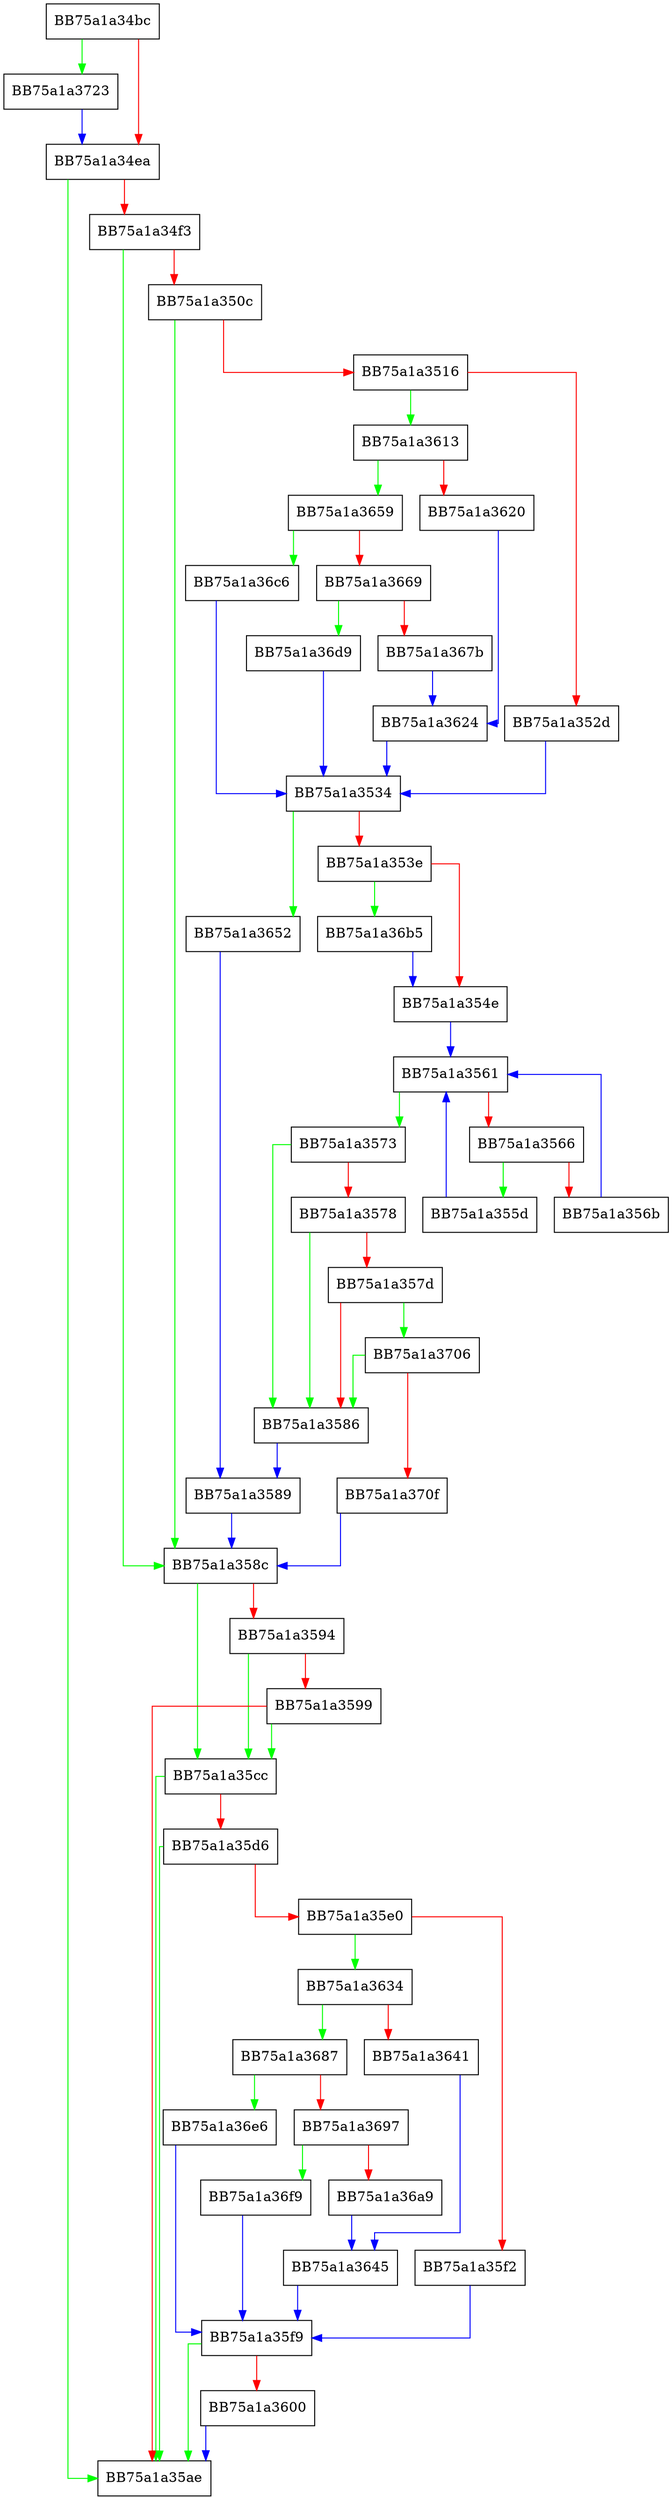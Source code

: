 digraph get_threat_name {
  node [shape="box"];
  graph [splines=ortho];
  BB75a1a34bc -> BB75a1a3723 [color="green"];
  BB75a1a34bc -> BB75a1a34ea [color="red"];
  BB75a1a34ea -> BB75a1a35ae [color="green"];
  BB75a1a34ea -> BB75a1a34f3 [color="red"];
  BB75a1a34f3 -> BB75a1a358c [color="green"];
  BB75a1a34f3 -> BB75a1a350c [color="red"];
  BB75a1a350c -> BB75a1a358c [color="green"];
  BB75a1a350c -> BB75a1a3516 [color="red"];
  BB75a1a3516 -> BB75a1a3613 [color="green"];
  BB75a1a3516 -> BB75a1a352d [color="red"];
  BB75a1a352d -> BB75a1a3534 [color="blue"];
  BB75a1a3534 -> BB75a1a3652 [color="green"];
  BB75a1a3534 -> BB75a1a353e [color="red"];
  BB75a1a353e -> BB75a1a36b5 [color="green"];
  BB75a1a353e -> BB75a1a354e [color="red"];
  BB75a1a354e -> BB75a1a3561 [color="blue"];
  BB75a1a355d -> BB75a1a3561 [color="blue"];
  BB75a1a3561 -> BB75a1a3573 [color="green"];
  BB75a1a3561 -> BB75a1a3566 [color="red"];
  BB75a1a3566 -> BB75a1a355d [color="green"];
  BB75a1a3566 -> BB75a1a356b [color="red"];
  BB75a1a356b -> BB75a1a3561 [color="blue"];
  BB75a1a3573 -> BB75a1a3586 [color="green"];
  BB75a1a3573 -> BB75a1a3578 [color="red"];
  BB75a1a3578 -> BB75a1a3586 [color="green"];
  BB75a1a3578 -> BB75a1a357d [color="red"];
  BB75a1a357d -> BB75a1a3706 [color="green"];
  BB75a1a357d -> BB75a1a3586 [color="red"];
  BB75a1a3586 -> BB75a1a3589 [color="blue"];
  BB75a1a3589 -> BB75a1a358c [color="blue"];
  BB75a1a358c -> BB75a1a35cc [color="green"];
  BB75a1a358c -> BB75a1a3594 [color="red"];
  BB75a1a3594 -> BB75a1a35cc [color="green"];
  BB75a1a3594 -> BB75a1a3599 [color="red"];
  BB75a1a3599 -> BB75a1a35cc [color="green"];
  BB75a1a3599 -> BB75a1a35ae [color="red"];
  BB75a1a35cc -> BB75a1a35ae [color="green"];
  BB75a1a35cc -> BB75a1a35d6 [color="red"];
  BB75a1a35d6 -> BB75a1a35ae [color="green"];
  BB75a1a35d6 -> BB75a1a35e0 [color="red"];
  BB75a1a35e0 -> BB75a1a3634 [color="green"];
  BB75a1a35e0 -> BB75a1a35f2 [color="red"];
  BB75a1a35f2 -> BB75a1a35f9 [color="blue"];
  BB75a1a35f9 -> BB75a1a35ae [color="green"];
  BB75a1a35f9 -> BB75a1a3600 [color="red"];
  BB75a1a3600 -> BB75a1a35ae [color="blue"];
  BB75a1a3613 -> BB75a1a3659 [color="green"];
  BB75a1a3613 -> BB75a1a3620 [color="red"];
  BB75a1a3620 -> BB75a1a3624 [color="blue"];
  BB75a1a3624 -> BB75a1a3534 [color="blue"];
  BB75a1a3634 -> BB75a1a3687 [color="green"];
  BB75a1a3634 -> BB75a1a3641 [color="red"];
  BB75a1a3641 -> BB75a1a3645 [color="blue"];
  BB75a1a3645 -> BB75a1a35f9 [color="blue"];
  BB75a1a3652 -> BB75a1a3589 [color="blue"];
  BB75a1a3659 -> BB75a1a36c6 [color="green"];
  BB75a1a3659 -> BB75a1a3669 [color="red"];
  BB75a1a3669 -> BB75a1a36d9 [color="green"];
  BB75a1a3669 -> BB75a1a367b [color="red"];
  BB75a1a367b -> BB75a1a3624 [color="blue"];
  BB75a1a3687 -> BB75a1a36e6 [color="green"];
  BB75a1a3687 -> BB75a1a3697 [color="red"];
  BB75a1a3697 -> BB75a1a36f9 [color="green"];
  BB75a1a3697 -> BB75a1a36a9 [color="red"];
  BB75a1a36a9 -> BB75a1a3645 [color="blue"];
  BB75a1a36b5 -> BB75a1a354e [color="blue"];
  BB75a1a36c6 -> BB75a1a3534 [color="blue"];
  BB75a1a36d9 -> BB75a1a3534 [color="blue"];
  BB75a1a36e6 -> BB75a1a35f9 [color="blue"];
  BB75a1a36f9 -> BB75a1a35f9 [color="blue"];
  BB75a1a3706 -> BB75a1a3586 [color="green"];
  BB75a1a3706 -> BB75a1a370f [color="red"];
  BB75a1a370f -> BB75a1a358c [color="blue"];
  BB75a1a3723 -> BB75a1a34ea [color="blue"];
}